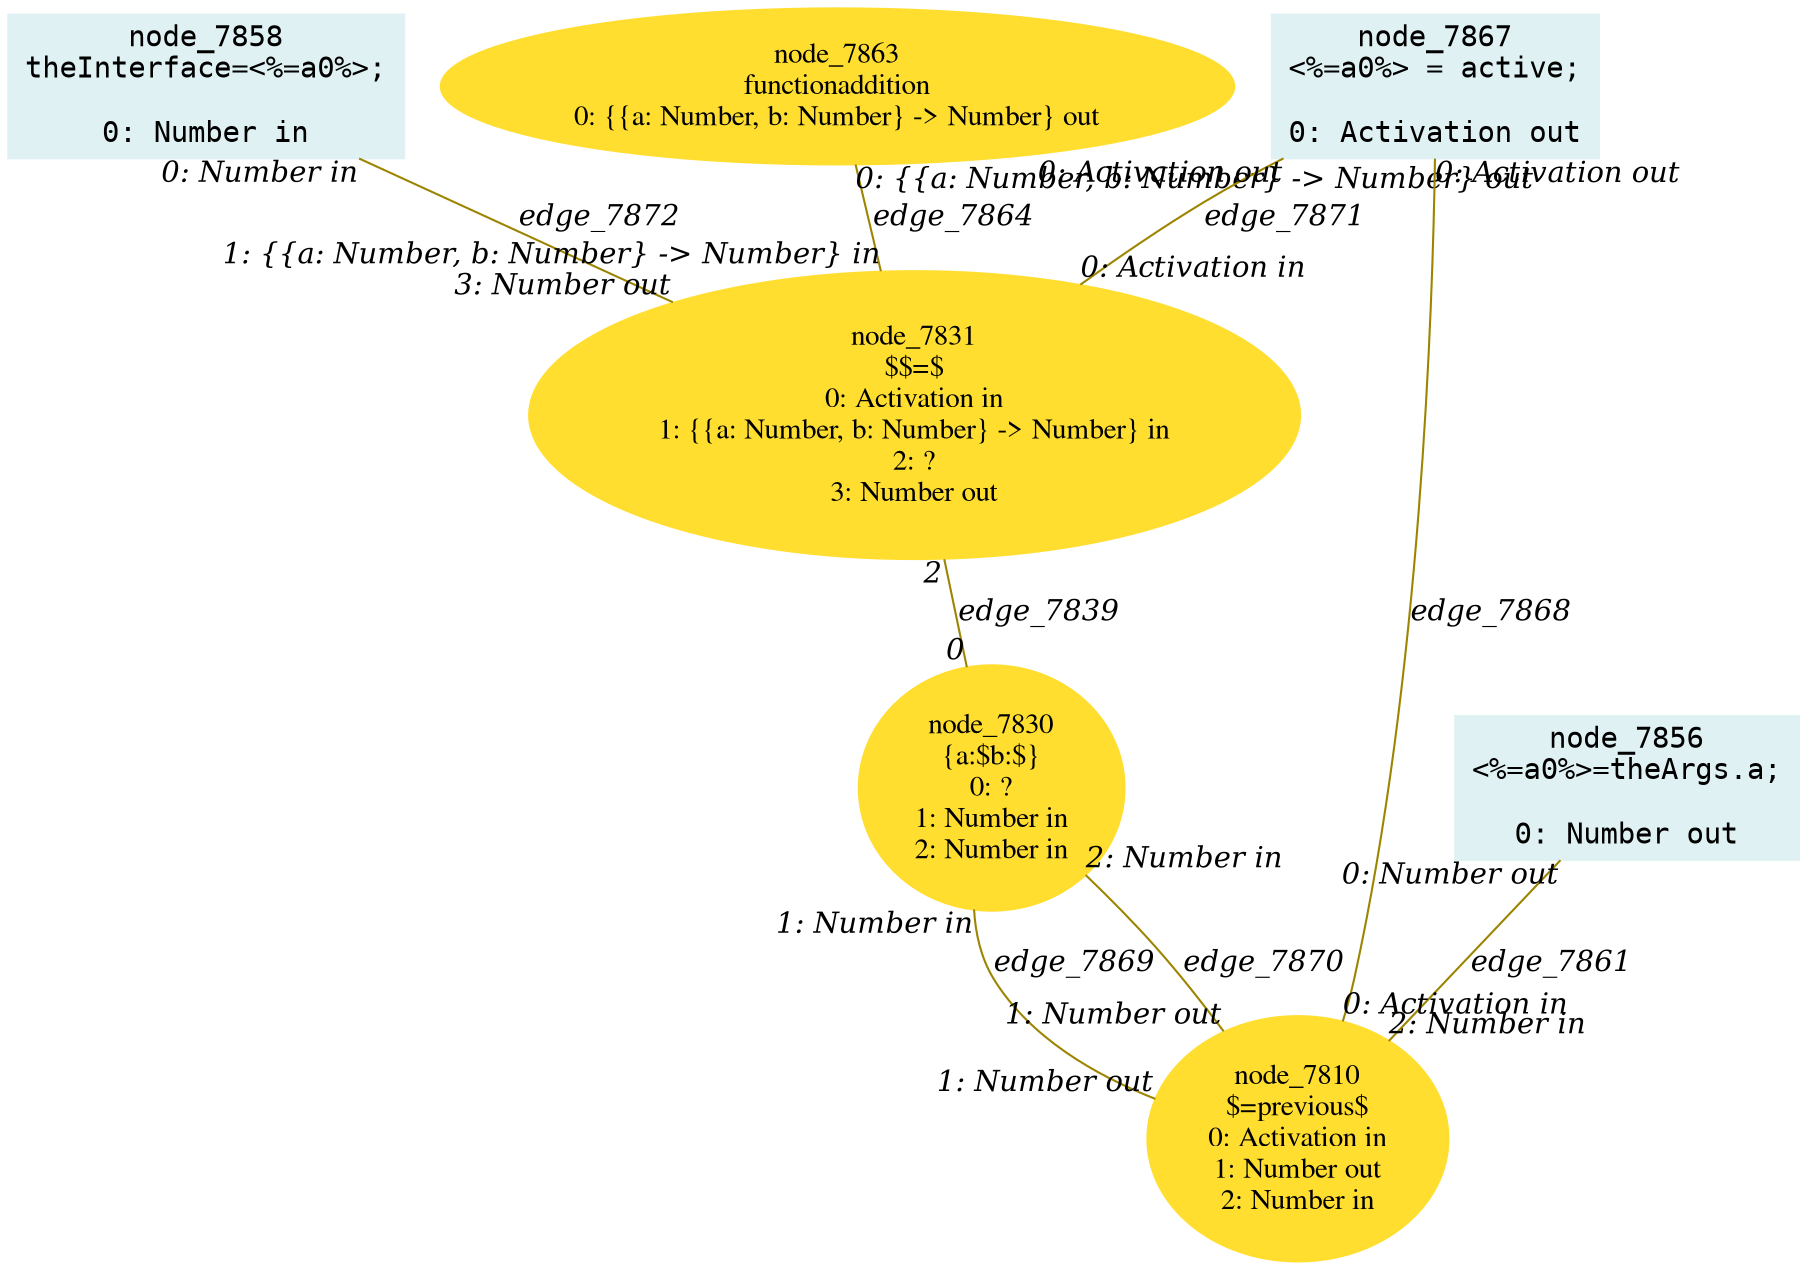 digraph g{node_7810 [shape="ellipse", style="filled", color="#ffde2f", fontname="Times", label="node_7810
$=previous$
0: Activation in
1: Number out
2: Number in" ]
node_7830 [shape="ellipse", style="filled", color="#ffde2f", fontname="Times", label="node_7830
{a:$b:$}
0: ?
1: Number in
2: Number in" ]
node_7831 [shape="ellipse", style="filled", color="#ffde2f", fontname="Times", label="node_7831
$$=$
0: Activation in
1: {{a: Number, b: Number} -> Number} in
2: ?
3: Number out" ]
node_7856 [shape="box", style="filled", color="#dff1f2", fontname="Courier", label="node_7856
<%=a0%>=theArgs.a;

0: Number out" ]
node_7858 [shape="box", style="filled", color="#dff1f2", fontname="Courier", label="node_7858
theInterface=<%=a0%>;

0: Number in" ]
node_7863 [shape="ellipse", style="filled", color="#ffde2f", fontname="Times", label="node_7863
functionaddition
0: {{a: Number, b: Number} -> Number} out" ]
node_7867 [shape="box", style="filled", color="#dff1f2", fontname="Courier", label="node_7867
<%=a0%> = active;

0: Activation out" ]
node_7831 -> node_7830 [dir=none, arrowHead=none, fontname="Times-Italic", arrowsize=1, color="#9d8400", label="edge_7839",  headlabel="0", taillabel="2" ]
node_7856 -> node_7810 [dir=none, arrowHead=none, fontname="Times-Italic", arrowsize=1, color="#9d8400", label="edge_7861",  headlabel="2: Number in", taillabel="0: Number out" ]
node_7863 -> node_7831 [dir=none, arrowHead=none, fontname="Times-Italic", arrowsize=1, color="#9d8400", label="edge_7864",  headlabel="1: {{a: Number, b: Number} -> Number} in", taillabel="0: {{a: Number, b: Number} -> Number} out" ]
node_7867 -> node_7810 [dir=none, arrowHead=none, fontname="Times-Italic", arrowsize=1, color="#9d8400", label="edge_7868",  headlabel="0: Activation in", taillabel="0: Activation out" ]
node_7830 -> node_7810 [dir=none, arrowHead=none, fontname="Times-Italic", arrowsize=1, color="#9d8400", label="edge_7869",  headlabel="1: Number out", taillabel="1: Number in" ]
node_7830 -> node_7810 [dir=none, arrowHead=none, fontname="Times-Italic", arrowsize=1, color="#9d8400", label="edge_7870",  headlabel="1: Number out", taillabel="2: Number in" ]
node_7867 -> node_7831 [dir=none, arrowHead=none, fontname="Times-Italic", arrowsize=1, color="#9d8400", label="edge_7871",  headlabel="0: Activation in", taillabel="0: Activation out" ]
node_7858 -> node_7831 [dir=none, arrowHead=none, fontname="Times-Italic", arrowsize=1, color="#9d8400", label="edge_7872",  headlabel="3: Number out", taillabel="0: Number in" ]
}